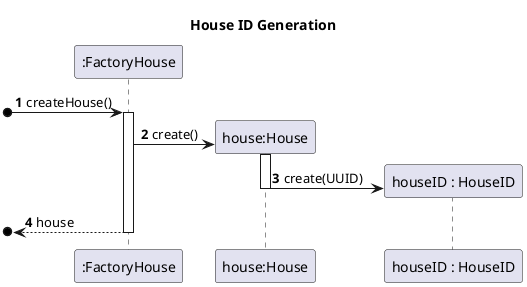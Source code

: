 @startuml

autonumber

title House ID Generation

participant ":FactoryHouse" as FH
participant "house:House" as H
participant "houseID : HouseID" as HID


[o-> FH : createHouse()
activate FH
FH -> H** : create()
activate H
H -> HID** : create(UUID)
deactivate H
[o<-- FH : house
deactivate FH



@enduml